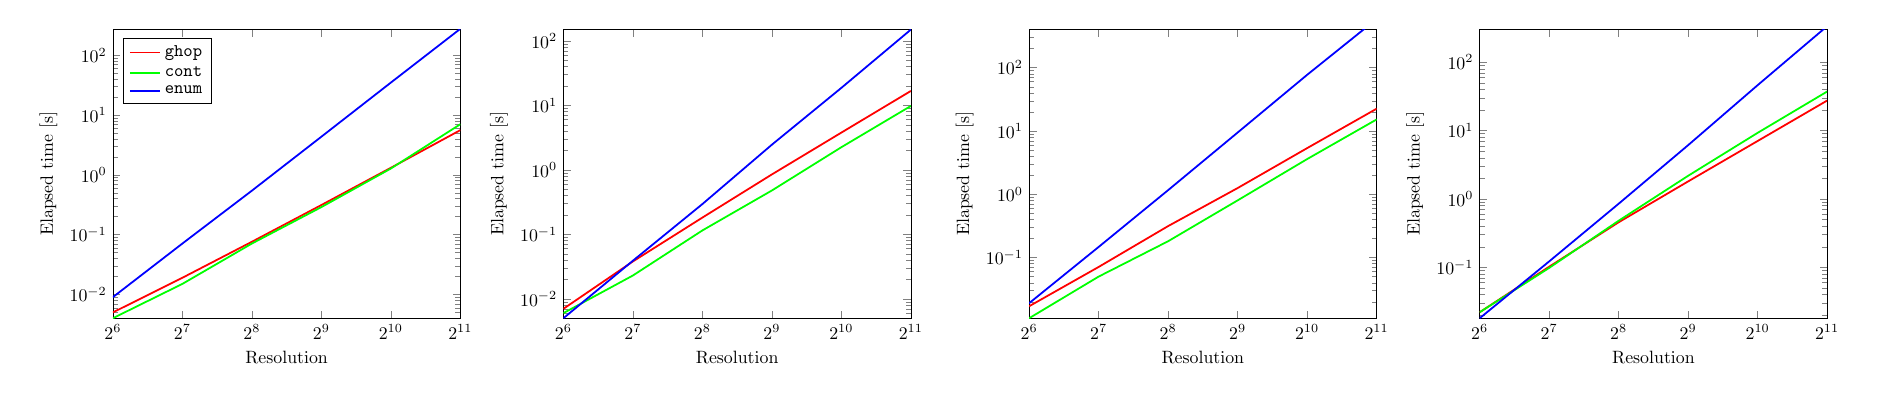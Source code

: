 \resizebox{0.95\textwidth}{!}
{
\begin{tikzpicture}
\begin{axis} [
	ymode=log,
	xlabel={Resolution},
	ylabel={Elapsed time [s]},
	xmin=64, xmax=2048,
    ymin=0.004, ymax=270,
	xmode=log, log basis x=2,
	legend pos=north west
]
		\addplot[color=red, line width=1]
			coordinates {
				(64.0, 0.005)(128.0, 0.019)(256.0, 0.076)(512.0, 0.313)(1024.0, 1.314)(2048.0, 5.606)
			};
		\addplot[color=green, line width=1]
			coordinates {
				(64.0, 0.004)(128.0, 0.015)(256.0, 0.071)(512.0, 0.289)(1024.0, 1.277)(2048.0, 7.041)
			};
		\addplot[color=blue, line width=1]
			coordinates {
				(64.0, 0.009)(128.0, 0.071)(256.0, 0.544)(512.0, 4.35)(1024.0, 34.994)(2048.0, 277.823)
			};
		\legend{\texttt{ghop},\texttt{cont},\texttt{enum}}
\end{axis}
\end{tikzpicture}
\begin{tikzpicture}
\begin{axis} [
	ymode=log,
	xlabel={Resolution},
	ylabel={Elapsed time [s]},
	xmin=64, xmax=2048,
    ymin=0.005, ymax=150,
	xmode=log, log basis x=2,
	legend pos=north west
]
		\addplot[color=red, line width=1]
			coordinates {
				(64.0, 0.007)(128.0, 0.038)(256.0, 0.182)(512.0, 0.85)(1024.0, 3.786)(2048.0, 16.752)
			};
		\addplot[color=green, line width=1]
			coordinates {
				(64.0, 0.006)(128.0, 0.023)(256.0, 0.115)(512.0, 0.479)(1024.0, 2.247)(2048.0, 9.802)
			};
		\addplot[color=blue, line width=1]
			coordinates {
				(64.0, 0.005)(128.0, 0.039)(256.0, 0.295)(512.0, 2.459)(1024.0, 18.711)(2048.0, 149.853)
			};
\end{axis}
\end{tikzpicture}
}

\resizebox{0.95\textwidth}{!}
{
\begin{tikzpicture}
\begin{axis} [
	ymode=log,
	xlabel={Resolution},
	ylabel={Elapsed time [s]},
	xmin=64, xmax=2048,
    ymin=0.011, ymax=400,
	xmode=log, log basis x=2,
	legend pos=north west
]
		\addplot[color=red, line width=1]
			coordinates {
				(64.0, 0.017)(128.0, 0.071)(256.0, 0.314)(512.0, 1.252)(1024.0, 5.351)(2048.0, 22.459)
			};
		\addplot[color=green, line width=1]
			coordinates {
				(64.0, 0.011)(128.0, 0.05)(256.0, 0.181)(512.0, 0.8)(1024.0, 3.594)(2048.0, 15.191)
			};
		\addplot[color=blue, line width=1]
			coordinates {
				(64.0, 0.019)(128.0, 0.147)(256.0, 1.161)(512.0, 9.435)(1024.0, 76.977)(2048.0, 586.26)
			};
\end{axis}
\end{tikzpicture}
\begin{tikzpicture}
\begin{axis} [
	ymode=log,
	xlabel={Resolution},
	ylabel={Elapsed time [s]},
	xmin=64, xmax=2048,
    ymin=0.018, ymax=300,
	xmode=log, log basis x=2,
	legend pos=north west
]
		\addplot[color=red, line width=1]
			coordinates {
				(64.0, 0.022)(128.0, 0.102)(256.0, 0.456)(512.0, 1.805)(1024.0, 7.04)(2048.0, 27.455)
			};
		\addplot[color=green, line width=1]
			coordinates {
				(64.0, 0.022)(128.0, 0.098)(256.0, 0.48)(512.0, 2.182)(1024.0, 9.262)(2048.0, 37.213)
			};
		\addplot[color=blue, line width=1]
			coordinates {
				(64.0, 0.018)(128.0, 0.122)(256.0, 0.851)(512.0, 6.121)(1024.0, 46.149)(2048.0, 336.216)
			};
\end{axis}
\end{tikzpicture}
}